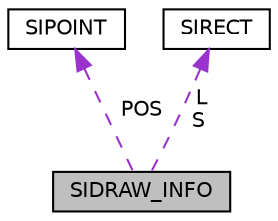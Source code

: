 digraph "SIDRAW_INFO"
{
  edge [fontname="Helvetica",fontsize="10",labelfontname="Helvetica",labelfontsize="10"];
  node [fontname="Helvetica",fontsize="10",shape=record];
  Node1 [label="SIDRAW_INFO",height=0.2,width=0.4,color="black", fillcolor="grey75", style="filled", fontcolor="black"];
  Node2 -> Node1 [dir="back",color="darkorchid3",fontsize="10",style="dashed",label=" POS" ,fontname="Helvetica"];
  Node2 [label="SIPOINT",height=0.2,width=0.4,color="black", fillcolor="white", style="filled",URL="$struct_s_i_p_o_i_n_t.html"];
  Node3 -> Node1 [dir="back",color="darkorchid3",fontsize="10",style="dashed",label=" L\nS" ,fontname="Helvetica"];
  Node3 [label="SIRECT",height=0.2,width=0.4,color="black", fillcolor="white", style="filled",URL="$struct_s_i_r_e_c_t.html"];
}
